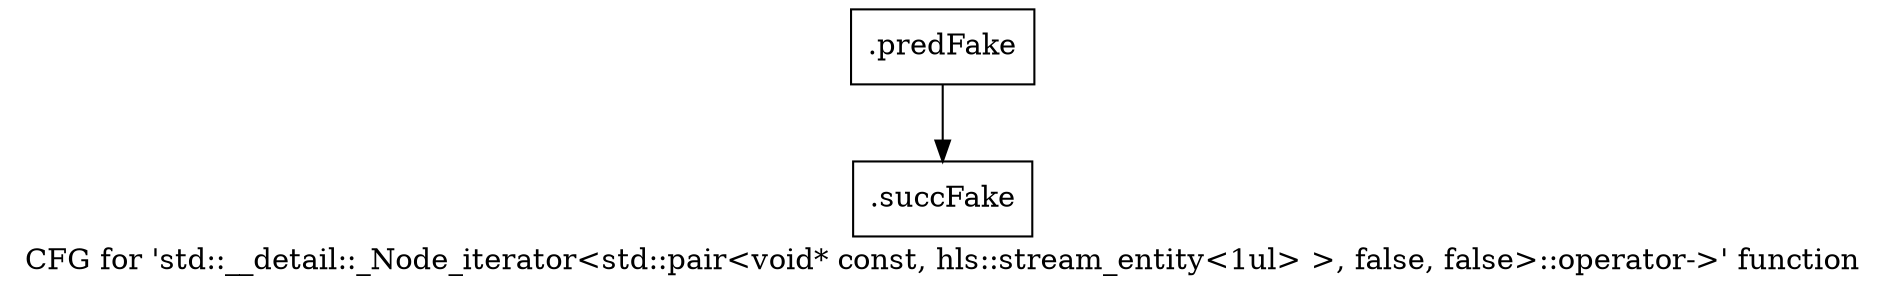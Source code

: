digraph "CFG for 'std::__detail::_Node_iterator\<std::pair\<void* const, hls::stream_entity\<1ul\> \>, false, false\>::operator-\>' function" {
	label="CFG for 'std::__detail::_Node_iterator\<std::pair\<void* const, hls::stream_entity\<1ul\> \>, false, false\>::operator-\>' function";

	Node0x51bb110 [shape=record,filename="",linenumber="",label="{.predFake}"];
	Node0x51bb110 -> Node0x509fe80[ callList="" memoryops="" filename="/home/akhilkushe/Xilinx/Vitis_HLS/2021.2/tps/lnx64/gcc-6.2.0/lib/gcc/x86_64-pc-linux-gnu/6.2.0/../../../../include/c++/6.2.0/bits/hashtable_policy.h" execusionnum="1"];
	Node0x509fe80 [shape=record,filename="/home/akhilkushe/Xilinx/Vitis_HLS/2021.2/tps/lnx64/gcc-6.2.0/lib/gcc/x86_64-pc-linux-gnu/6.2.0/../../../../include/c++/6.2.0/bits/hashtable_policy.h",linenumber="362",label="{.succFake}"];
}
